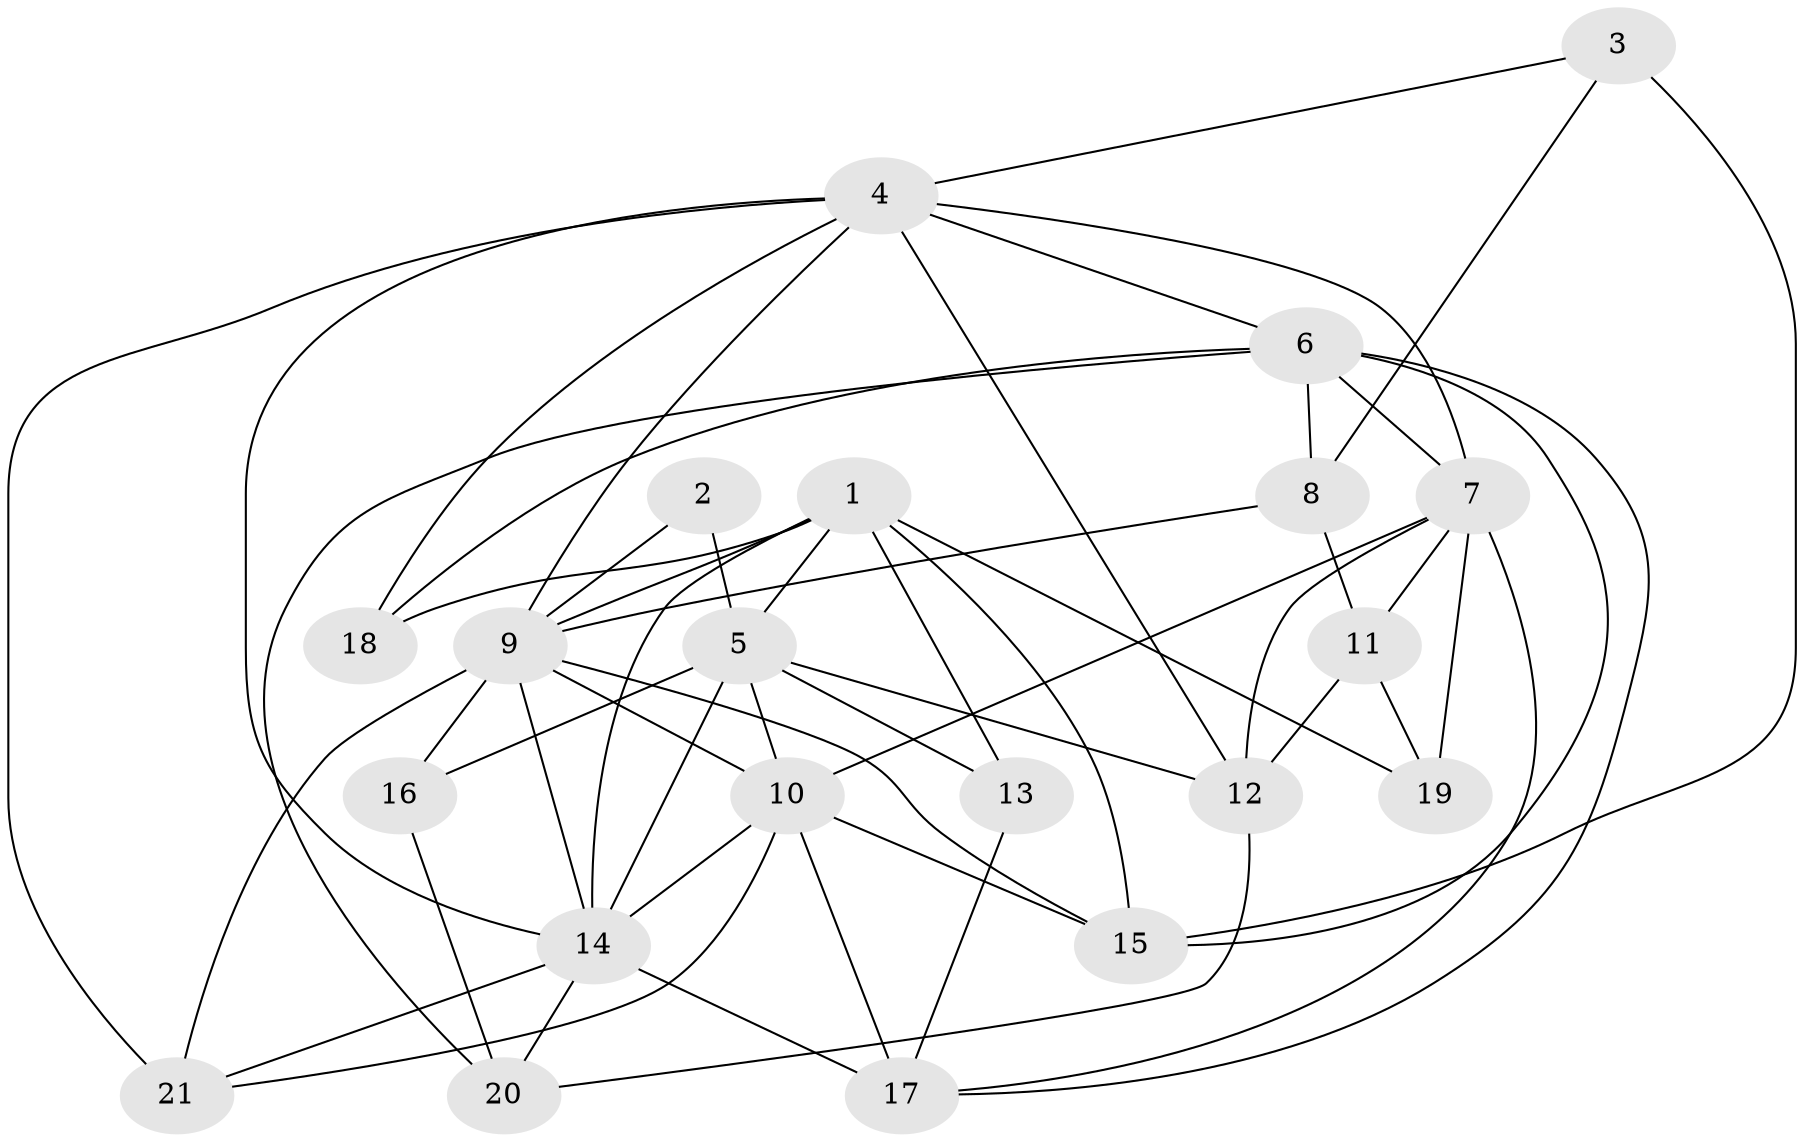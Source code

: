 // original degree distribution, {4: 1.0}
// Generated by graph-tools (version 1.1) at 2025/53/03/04/25 22:53:50]
// undirected, 21 vertices, 54 edges
graph export_dot {
  node [color=gray90,style=filled];
  1;
  2;
  3;
  4;
  5;
  6;
  7;
  8;
  9;
  10;
  11;
  12;
  13;
  14;
  15;
  16;
  17;
  18;
  19;
  20;
  21;
  1 -- 5 [weight=1.0];
  1 -- 9 [weight=1.0];
  1 -- 13 [weight=2.0];
  1 -- 14 [weight=2.0];
  1 -- 15 [weight=2.0];
  1 -- 18 [weight=1.0];
  1 -- 19 [weight=1.0];
  2 -- 5 [weight=2.0];
  2 -- 9 [weight=2.0];
  3 -- 4 [weight=1.0];
  3 -- 8 [weight=1.0];
  3 -- 15 [weight=2.0];
  4 -- 6 [weight=1.0];
  4 -- 7 [weight=1.0];
  4 -- 9 [weight=1.0];
  4 -- 12 [weight=2.0];
  4 -- 14 [weight=1.0];
  4 -- 18 [weight=2.0];
  4 -- 21 [weight=1.0];
  5 -- 10 [weight=1.0];
  5 -- 12 [weight=1.0];
  5 -- 13 [weight=1.0];
  5 -- 14 [weight=2.0];
  5 -- 16 [weight=2.0];
  6 -- 7 [weight=1.0];
  6 -- 8 [weight=1.0];
  6 -- 15 [weight=2.0];
  6 -- 17 [weight=1.0];
  6 -- 18 [weight=1.0];
  6 -- 20 [weight=1.0];
  7 -- 10 [weight=1.0];
  7 -- 11 [weight=1.0];
  7 -- 12 [weight=1.0];
  7 -- 17 [weight=1.0];
  7 -- 19 [weight=2.0];
  8 -- 9 [weight=1.0];
  8 -- 11 [weight=1.0];
  9 -- 10 [weight=1.0];
  9 -- 14 [weight=1.0];
  9 -- 15 [weight=1.0];
  9 -- 16 [weight=1.0];
  9 -- 21 [weight=1.0];
  10 -- 14 [weight=1.0];
  10 -- 15 [weight=1.0];
  10 -- 17 [weight=2.0];
  10 -- 21 [weight=1.0];
  11 -- 12 [weight=1.0];
  11 -- 19 [weight=1.0];
  12 -- 20 [weight=1.0];
  13 -- 17 [weight=1.0];
  14 -- 17 [weight=1.0];
  14 -- 20 [weight=1.0];
  14 -- 21 [weight=1.0];
  16 -- 20 [weight=1.0];
}
